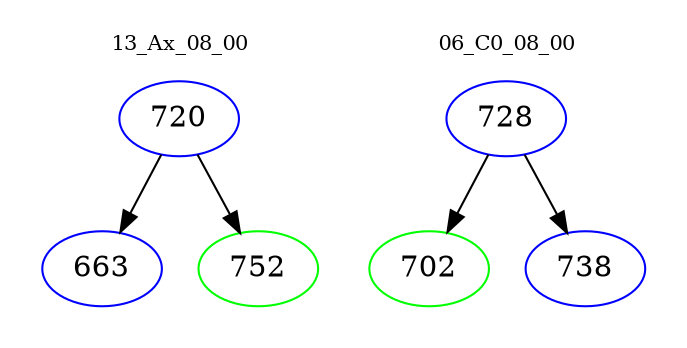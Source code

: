 digraph{
subgraph cluster_0 {
color = white
label = "13_Ax_08_00";
fontsize=10;
T0_720 [label="720", color="blue"]
T0_720 -> T0_663 [color="black"]
T0_663 [label="663", color="blue"]
T0_720 -> T0_752 [color="black"]
T0_752 [label="752", color="green"]
}
subgraph cluster_1 {
color = white
label = "06_C0_08_00";
fontsize=10;
T1_728 [label="728", color="blue"]
T1_728 -> T1_702 [color="black"]
T1_702 [label="702", color="green"]
T1_728 -> T1_738 [color="black"]
T1_738 [label="738", color="blue"]
}
}
